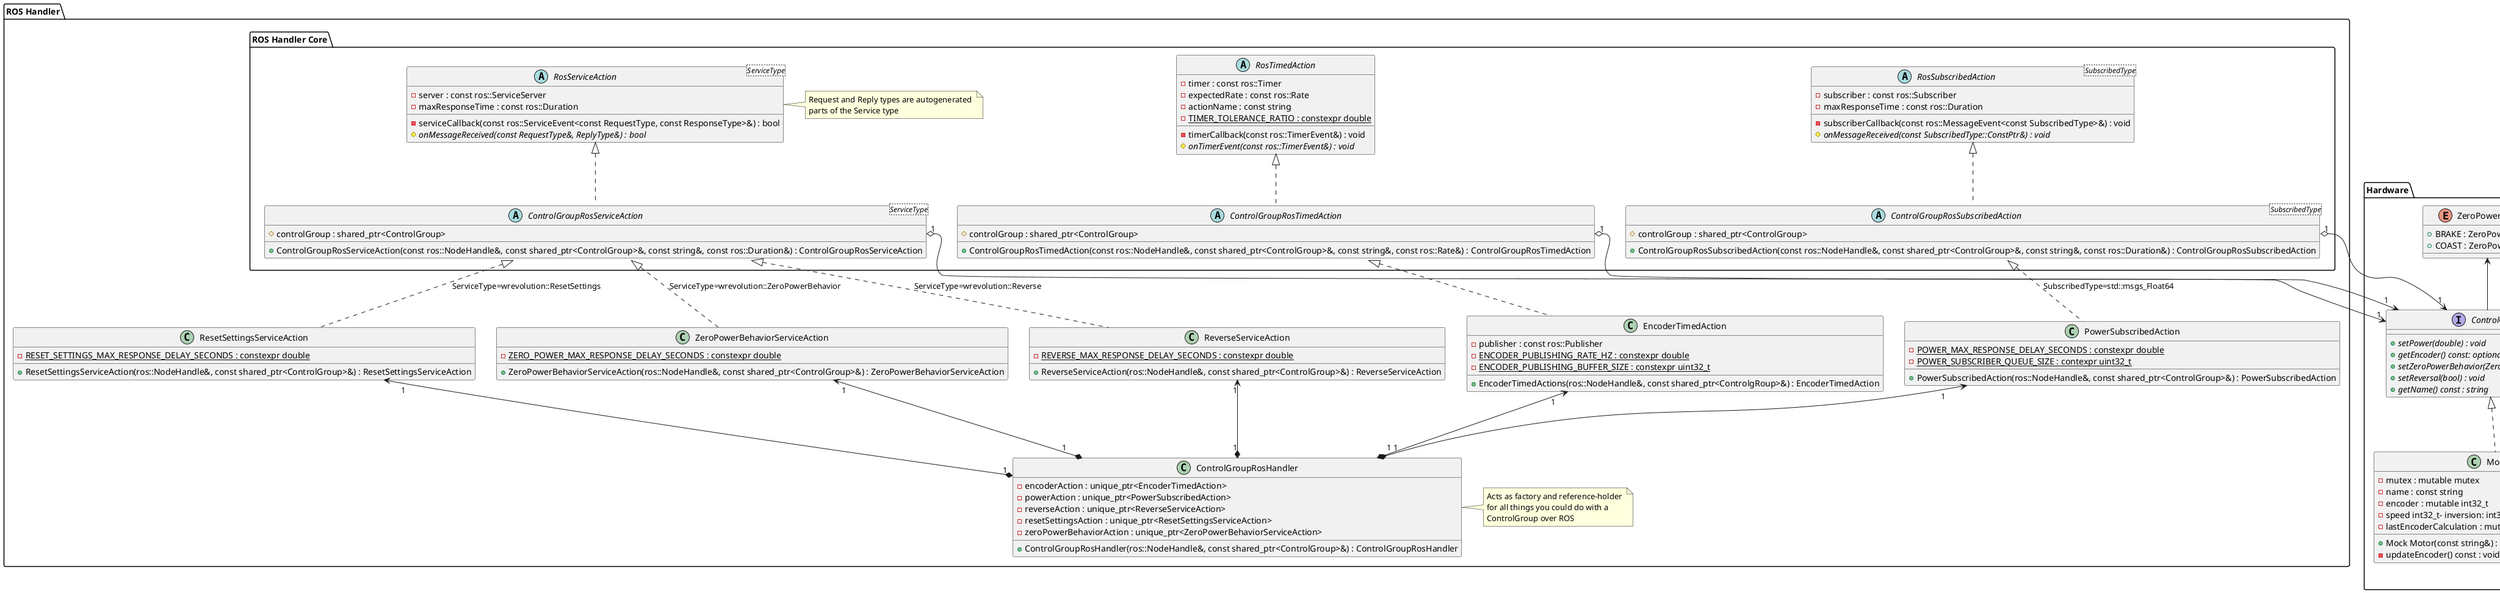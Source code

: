 @startuml architecture
package Hardware{

    enum ZeroPowerBehavior{
        + BRAKE : ZeroPowerBehavior
        + COAST : ZeroPowerBehavior
    }

    interface ControlGroup{
        + {abstract} setPower(double) : void
        + {abstract} getEncoder() const: optional<double>
        + {abstract} setZeroPowerBehavior(ZeroPowerBehavior) : void
        + {abstract} setReversal(bool) : void
        + {abstract} getName() const : string
    }

    ZeroPowerBehavior <-- ControlGroup

    class Motor {
        - mutex : mutable mutex
        - motor : unique_ptr<TalonFX>
        - deviceID : const uint8_t
        - friendlyName : const string
        - {static} PRIMARY_CLOSED_LOOP_PID : constexpr int8_t
        - {static} ENCODER_RESET_TIMEOUT_MILISECONDS : constexpr int32_t
        
        + Motor(uint8_t, string) : Motor
    }

    ControlGroup <|.. Motor

    class CompositeControlGroup {
        - mutex : mutable mutex
        - encoderRead : shared_ptr<ControlGroup>
        - members : vector<shared_ptr<ControlGroup>>
        - name : const string

        + CompositeControlGroup(string) : CompositeControlGroup
        + addControlGroup(shared_ptr<ControlGroup>) : void
        + removeControlGroup(const ControlGroup&) : void
        + setPrimaryEncoder(shared_ptr<ControlGroup>) : void
        + getControlGroup(const string&) : ControlGroup&
        + clearGroup() : void
    }

    ControlGroup <|.. CompositeControlGroup

    class MockMotor{
        - mutex : mutable mutex
        - name : const string
        - encoder : mutable int32_t
        - speed int32_t- inversion: int32_t
        - lastEncoderCalculation : mutable time_point<steady_clock>

        + Mock Motor(const string&) : MockMotor
        - updateEncoder() const : void
    }

    ControlGroup <|.. MockMotor

}

package "ROS Handler"{
    package "ROS Handler Core"{
        abstract class RosTimedAction{
            - timer : const ros::Timer
            - expectedRate : const ros::Rate
            - actionName : const string
            - {static} TIMER_TOLERANCE_RATIO : constexpr double

            - timerCallback(const ros::TimerEvent&) : void
            # {abstract} onTimerEvent(const ros::TimerEvent&) : void
        }

        abstract class RosSubscribedAction<SubscribedType>{
            - subscriber : const ros::Subscriber
            - maxResponseTime : const ros::Duration

            - subscriberCallback(const ros::MessageEvent<const SubscribedType>&) : void
            # {abstract} onMessageReceived(const SubscribedType::ConstPtr&) : void
        }

        abstract class RosServiceAction<ServiceType>{
            - server : const ros::ServiceServer
            - maxResponseTime : const ros::Duration

            - serviceCallback(const ros::ServiceEvent<const RequestType, const ResponseType>&) : bool
            # {abstract} onMessageReceived(const RequestType&, ReplyType&) : bool
        }
        note right of RosServiceAction : Request and Reply types are autogenerated \nparts of the Service type

        abstract class ControlGroupRosTimedAction{
            # controlGroup : shared_ptr<ControlGroup>

            + ControlGroupRosTimedAction(const ros::NodeHandle&, const shared_ptr<ControlGroup>&, const string&, const ros::Rate&) : ControlGroupRosTimedAction
        }

        RosTimedAction <|.. ControlGroupRosTimedAction
        ControlGroupRosTimedAction::controlGroup "1" o--> "1" ControlGroup
    
        abstract class ControlGroupRosSubscribedAction<SubscribedType>{
            # controlGroup : shared_ptr<ControlGroup>

            + ControlGroupRosSubscribedAction(const ros::NodeHandle&, const shared_ptr<ControlGroup>&, const string&, const ros::Duration&) : ControlGroupRosSubscribedAction
        }

        RosSubscribedAction <|.. ControlGroupRosSubscribedAction
        ControlGroupRosSubscribedAction::controlGroup "1" o--> "1" ControlGroup

        abstract class ControlGroupRosServiceAction<ServiceType>{
            # controlGroup : shared_ptr<ControlGroup>

            + ControlGroupRosServiceAction(const ros::NodeHandle&, const shared_ptr<ControlGroup>&, const string&, const ros::Duration&) : ControlGroupRosServiceAction
        }

        RosServiceAction <|.. ControlGroupRosServiceAction
        ControlGroupRosServiceAction::controlGroup "1" o--> "1" ControlGroup
    }

    class EncoderTimedAction{
        - publisher : const ros::Publisher
        - {static} ENCODER_PUBLISHING_RATE_HZ : constexpr double
        - {static} ENCODER_PUBLISHING_BUFFER_SIZE : constexpr uint32_t

        + EncoderTimedActions(ros::NodeHandle&, const shared_ptr<ControlgRoup>&) : EncoderTimedAction
    }

    ControlGroupRosTimedAction <|.. EncoderTimedAction

    class PowerSubscribedAction{
        - {static} POWER_MAX_RESPONSE_DELAY_SECONDS : constexpr double
        - {static} POWER_SUBSCRIBER_QUEUE_SIZE : contexpr uint32_t

        + PowerSubscribedAction(ros::NodeHandle&, const shared_ptr<ControlGroup>&) : PowerSubscribedAction
    }

    ControlGroupRosSubscribedAction <|.. PowerSubscribedAction : SubscribedType=std::msgs_Float64

    class ReverseServiceAction{
        - {static} REVERSE_MAX_RESPONSE_DELAY_SECONDS : constexpr double
        
        + ReverseServiceAction(ros::NodeHandle&, const shared_ptr<ControlGroup>&) : ReverseServiceAction
    }

    ControlGroupRosServiceAction <|.. ReverseServiceAction : ServiceType=wrevolution::Reverse

    class ResetSettingsServiceAction{
        - {static} RESET_SETTINGS_MAX_RESPONSE_DELAY_SECONDS : constexpr double

        + ResetSettingsServiceAction(ros::NodeHandle&, const shared_ptr<ControlGroup>&) : ResetSettingsServiceAction
    }

    ControlGroupRosServiceAction <|.. ResetSettingsServiceAction : ServiceType=wrevolution::ResetSettings

    class ZeroPowerBehaviorServiceAction{
        - {static} ZERO_POWER_MAX_RESPONSE_DELAY_SECONDS : constexpr double

        + ZeroPowerBehaviorServiceAction(ros::NodeHandle&, const shared_ptr<ControlGroup>&) : ZeroPowerBehaviorServiceAction
    }

    ControlGroupRosServiceAction <|.. ZeroPowerBehaviorServiceAction : ServiceType=wrevolution::ZeroPowerBehavior

    class ControlGroupRosHandler{
        - encoderAction : unique_ptr<EncoderTimedAction>
        - powerAction : unique_ptr<PowerSubscribedAction>
        - reverseAction : unique_ptr<ReverseServiceAction>
        - resetSettingsAction : unique_ptr<ResetSettingsServiceAction>
        - zeroPowerBehaviorAction : unique_ptr<ZeroPowerBehaviorServiceAction>

        + ControlGroupRosHandler(ros::NodeHandle&, const shared_ptr<ControlGroup>&) : ControlGroupRosHandler
    }

    EncoderTimedAction "1" <--* "1" ControlGroupRosHandler
    PowerSubscribedAction "1" <--* "1" ControlGroupRosHandler
    ReverseServiceAction "1" <--* "1" ControlGroupRosHandler
    ResetSettingsServiceAction "1" <--* "1" ControlGroupRosHandler
    ZeroPowerBehaviorServiceAction "1" <--* "1" ControlGroupRosHandler

    note right of ControlGroupRosHandler : Acts as factory and reference-holder \nfor all things you could do with a \nControlGroup over ROS
}
@enduml